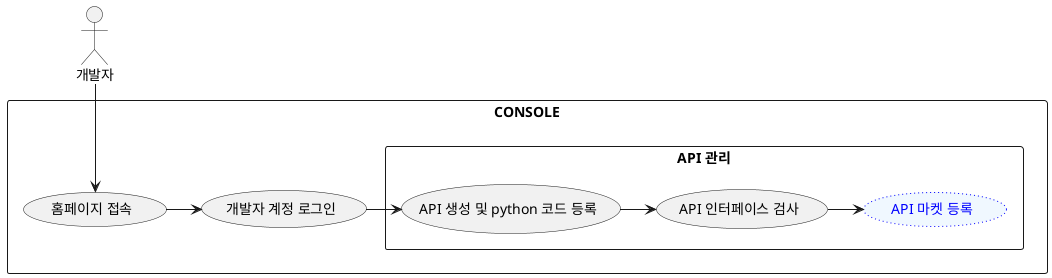 @startuml server

'left to right direction

actor "개발자" as dev
rectangle CONSOLE {
  usecase "홈페이지 접속" as DS1
  usecase "개발자 계정 로그인" as DS2

  rectangle "API 관리" as APII {
    usecase "API 생성 및 python 코드 등록" as Z1
    usecase "API 인터페이스 검사" as Z2
    usecase "API 마켓 등록" as API2 #aliceblue;line:blue;line.dotted;text:blue
  }

  dev -down-> DS1
  DS1 -> DS2
  DS2 -> Z1
  Z1 -> Z2
  Z2 -> API2

}


@enduml

'https://raw.githubusercontent.com/Team-Kelly/Requirements/main/uml/usecase/server.puml